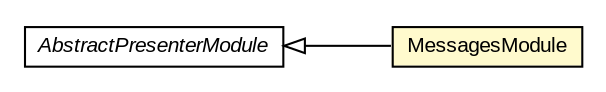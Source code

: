 #!/usr/local/bin/dot
#
# Class diagram 
# Generated by UMLGraph version R5_6-24-gf6e263 (http://www.umlgraph.org/)
#

digraph G {
	edge [fontname="arial",fontsize=10,labelfontname="arial",labelfontsize=10];
	node [fontname="arial",fontsize=10,shape=plaintext];
	nodesep=0.25;
	ranksep=0.5;
	rankdir=LR;
	// com.gwtplatform.mvp.client.gin.AbstractPresenterModule
	c339597 [label=<<table title="com.gwtplatform.mvp.client.gin.AbstractPresenterModule" border="0" cellborder="1" cellspacing="0" cellpadding="2" port="p" href="../../../../../mvp/client/gin/AbstractPresenterModule.html">
		<tr><td><table border="0" cellspacing="0" cellpadding="1">
<tr><td align="center" balign="center"><font face="arial italic"> AbstractPresenterModule </font></td></tr>
		</table></td></tr>
		</table>>, URL="../../../../../mvp/client/gin/AbstractPresenterModule.html", fontname="arial", fontcolor="black", fontsize=10.0];
	// com.gwtplatform.carstore.client.application.widget.message.MessagesModule
	c339994 [label=<<table title="com.gwtplatform.carstore.client.application.widget.message.MessagesModule" border="0" cellborder="1" cellspacing="0" cellpadding="2" port="p" bgcolor="lemonChiffon" href="./MessagesModule.html">
		<tr><td><table border="0" cellspacing="0" cellpadding="1">
<tr><td align="center" balign="center"> MessagesModule </td></tr>
		</table></td></tr>
		</table>>, URL="./MessagesModule.html", fontname="arial", fontcolor="black", fontsize=10.0];
	//com.gwtplatform.carstore.client.application.widget.message.MessagesModule extends com.gwtplatform.mvp.client.gin.AbstractPresenterModule
	c339597:p -> c339994:p [dir=back,arrowtail=empty];
}

